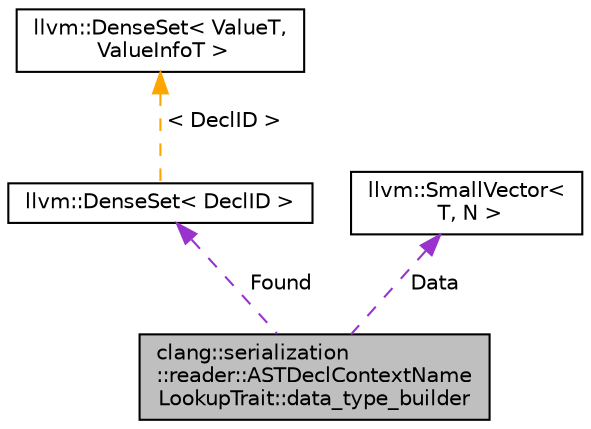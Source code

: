digraph "clang::serialization::reader::ASTDeclContextNameLookupTrait::data_type_builder"
{
 // LATEX_PDF_SIZE
  bgcolor="transparent";
  edge [fontname="Helvetica",fontsize="10",labelfontname="Helvetica",labelfontsize="10"];
  node [fontname="Helvetica",fontsize="10",shape=record];
  Node1 [label="clang::serialization\l::reader::ASTDeclContextName\lLookupTrait::data_type_builder",height=0.2,width=0.4,color="black", fillcolor="grey75", style="filled", fontcolor="black",tooltip=" "];
  Node2 -> Node1 [dir="back",color="darkorchid3",fontsize="10",style="dashed",label=" Found" ,fontname="Helvetica"];
  Node2 [label="llvm::DenseSet\< DeclID \>",height=0.2,width=0.4,color="black",URL="$classllvm_1_1DenseSet.html",tooltip=" "];
  Node3 -> Node2 [dir="back",color="orange",fontsize="10",style="dashed",label=" \< DeclID \>" ,fontname="Helvetica"];
  Node3 [label="llvm::DenseSet\< ValueT,\l ValueInfoT \>",height=0.2,width=0.4,color="black",URL="$classllvm_1_1DenseSet.html",tooltip=" "];
  Node4 -> Node1 [dir="back",color="darkorchid3",fontsize="10",style="dashed",label=" Data" ,fontname="Helvetica"];
  Node4 [label="llvm::SmallVector\<\l T, N \>",height=0.2,width=0.4,color="black",URL="$classllvm_1_1SmallVector.html",tooltip=" "];
}
